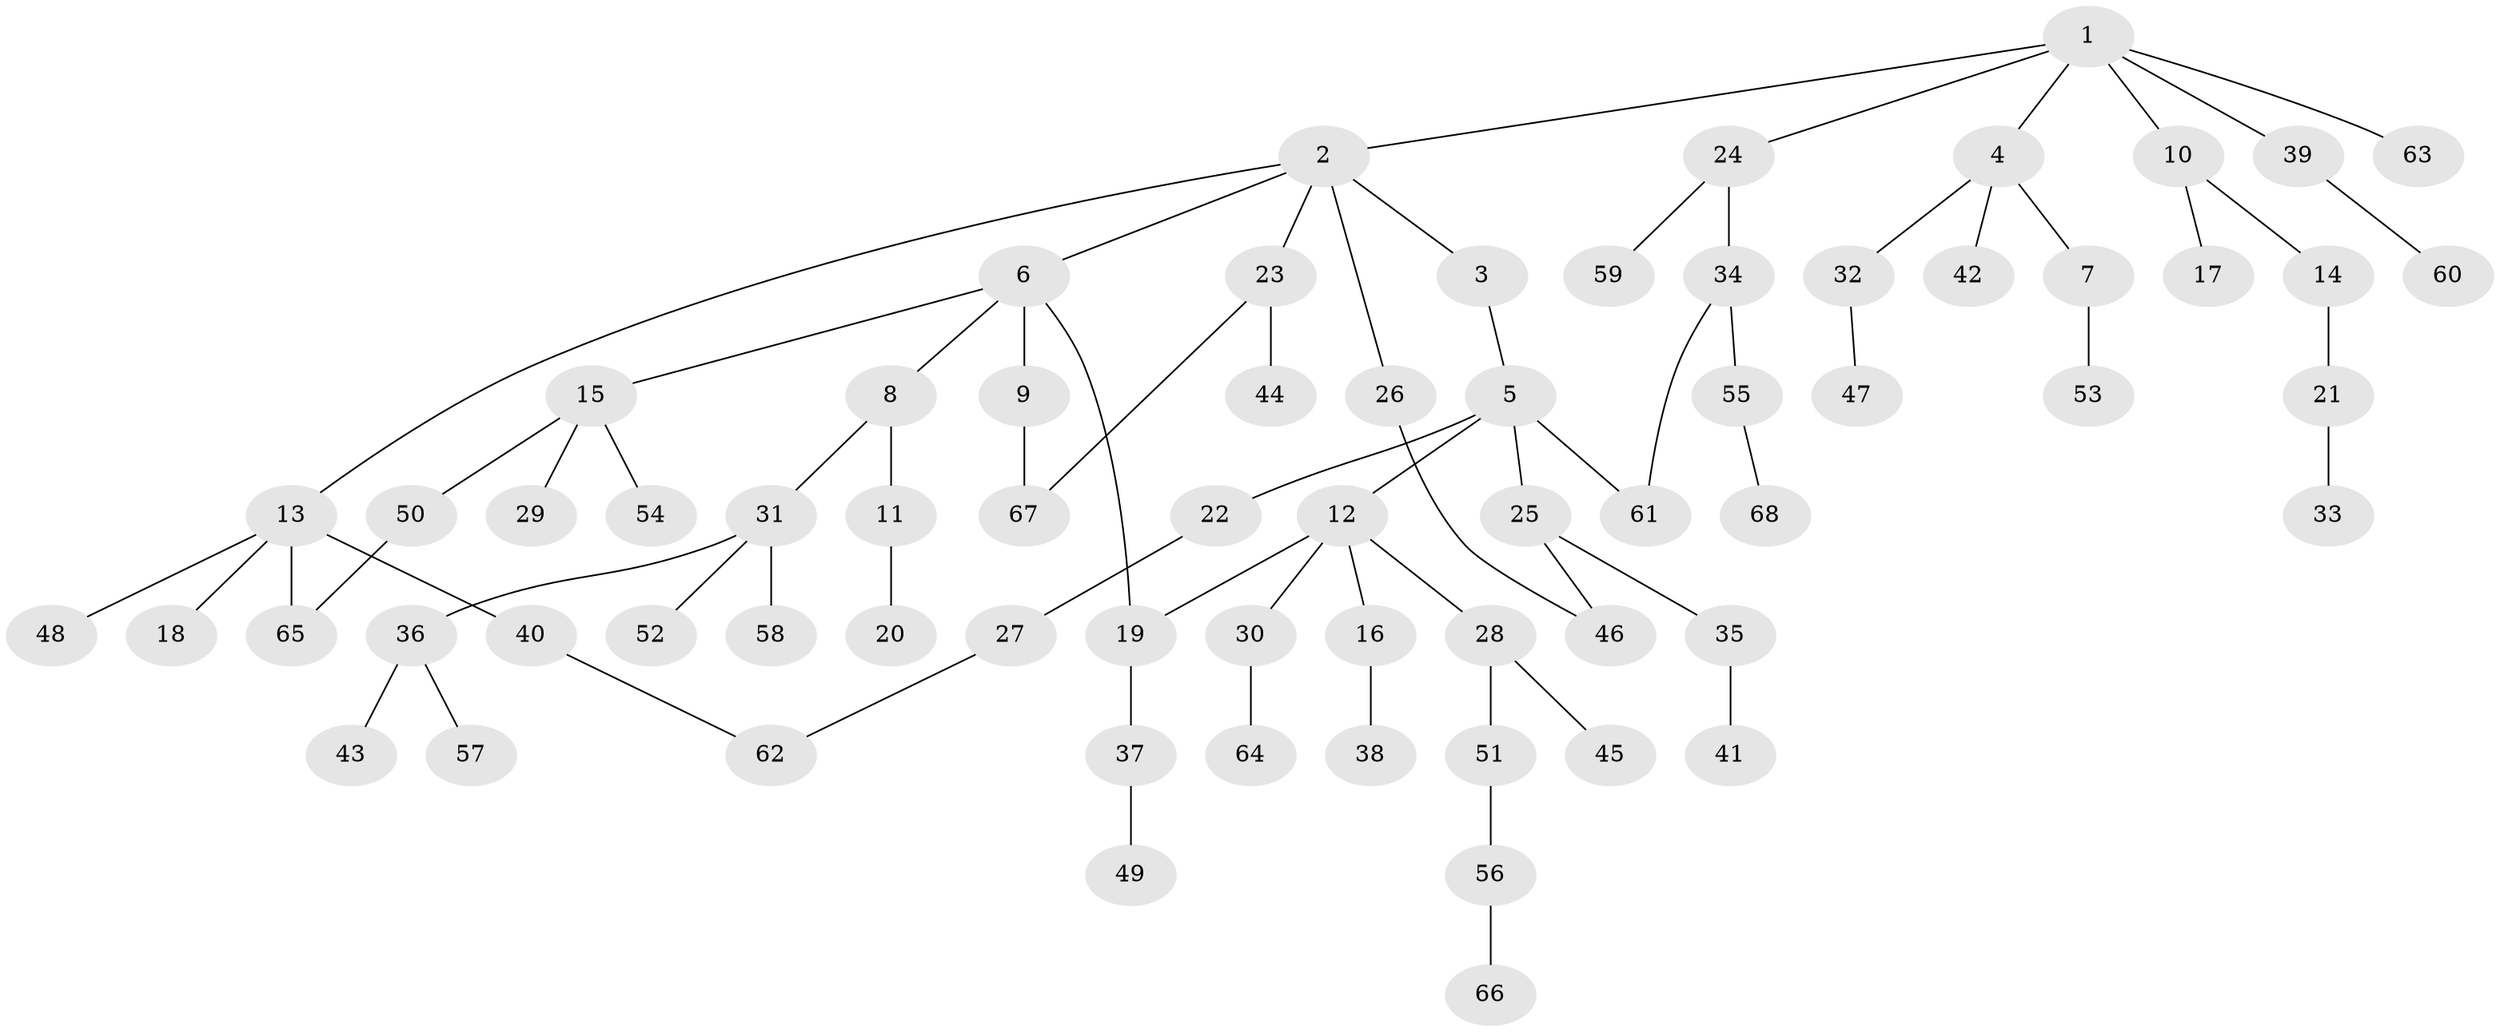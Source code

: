 // coarse degree distribution, {8: 0.023809523809523808, 6: 0.047619047619047616, 5: 0.07142857142857142, 1: 0.47619047619047616, 3: 0.11904761904761904, 2: 0.23809523809523808, 4: 0.023809523809523808}
// Generated by graph-tools (version 1.1) at 2025/41/03/06/25 10:41:28]
// undirected, 68 vertices, 73 edges
graph export_dot {
graph [start="1"]
  node [color=gray90,style=filled];
  1;
  2;
  3;
  4;
  5;
  6;
  7;
  8;
  9;
  10;
  11;
  12;
  13;
  14;
  15;
  16;
  17;
  18;
  19;
  20;
  21;
  22;
  23;
  24;
  25;
  26;
  27;
  28;
  29;
  30;
  31;
  32;
  33;
  34;
  35;
  36;
  37;
  38;
  39;
  40;
  41;
  42;
  43;
  44;
  45;
  46;
  47;
  48;
  49;
  50;
  51;
  52;
  53;
  54;
  55;
  56;
  57;
  58;
  59;
  60;
  61;
  62;
  63;
  64;
  65;
  66;
  67;
  68;
  1 -- 2;
  1 -- 4;
  1 -- 10;
  1 -- 24;
  1 -- 39;
  1 -- 63;
  2 -- 3;
  2 -- 6;
  2 -- 13;
  2 -- 23;
  2 -- 26;
  3 -- 5;
  4 -- 7;
  4 -- 32;
  4 -- 42;
  5 -- 12;
  5 -- 22;
  5 -- 25;
  5 -- 61;
  6 -- 8;
  6 -- 9;
  6 -- 15;
  6 -- 19;
  7 -- 53;
  8 -- 11;
  8 -- 31;
  9 -- 67;
  10 -- 14;
  10 -- 17;
  11 -- 20;
  12 -- 16;
  12 -- 28;
  12 -- 30;
  12 -- 19;
  13 -- 18;
  13 -- 40;
  13 -- 48;
  13 -- 65;
  14 -- 21;
  15 -- 29;
  15 -- 50;
  15 -- 54;
  16 -- 38;
  19 -- 37;
  21 -- 33;
  22 -- 27;
  23 -- 44;
  23 -- 67;
  24 -- 34;
  24 -- 59;
  25 -- 35;
  25 -- 46;
  26 -- 46;
  27 -- 62;
  28 -- 45;
  28 -- 51;
  30 -- 64;
  31 -- 36;
  31 -- 52;
  31 -- 58;
  32 -- 47;
  34 -- 55;
  34 -- 61;
  35 -- 41;
  36 -- 43;
  36 -- 57;
  37 -- 49;
  39 -- 60;
  40 -- 62;
  50 -- 65;
  51 -- 56;
  55 -- 68;
  56 -- 66;
}
